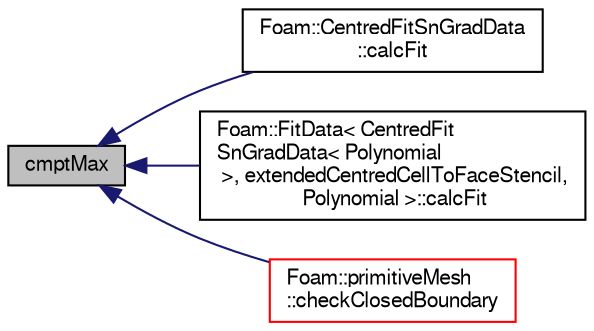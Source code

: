 digraph "cmptMax"
{
  bgcolor="transparent";
  edge [fontname="FreeSans",fontsize="10",labelfontname="FreeSans",labelfontsize="10"];
  node [fontname="FreeSans",fontsize="10",shape=record];
  rankdir="LR";
  Node3459 [label="cmptMax",height=0.2,width=0.4,color="black", fillcolor="grey75", style="filled", fontcolor="black"];
  Node3459 -> Node3460 [dir="back",color="midnightblue",fontsize="10",style="solid",fontname="FreeSans"];
  Node3460 [label="Foam::CentredFitSnGradData\l::calcFit",height=0.2,width=0.4,color="black",URL="$a22586.html#a41361d5f8c5e64ad06c0a3a5883201af",tooltip="Calculate the fit for the specified face and set the coefficients. "];
  Node3459 -> Node3461 [dir="back",color="midnightblue",fontsize="10",style="solid",fontname="FreeSans"];
  Node3461 [label="Foam::FitData\< CentredFit\lSnGradData\< Polynomial\l \>, extendedCentredCellToFaceStencil,\l Polynomial \>::calcFit",height=0.2,width=0.4,color="black",URL="$a23170.html#a8f269524f4ee2469cadc4d3e7a2e9859",tooltip="Calculate the fit for the specified face and set the coefficients. "];
  Node3459 -> Node3462 [dir="back",color="midnightblue",fontsize="10",style="solid",fontname="FreeSans"];
  Node3462 [label="Foam::primitiveMesh\l::checkClosedBoundary",height=0.2,width=0.4,color="red",URL="$a27530.html#a930bca98a0d534f2dc0f0d0c550011a6",tooltip="Check boundary for closedness. "];
}
